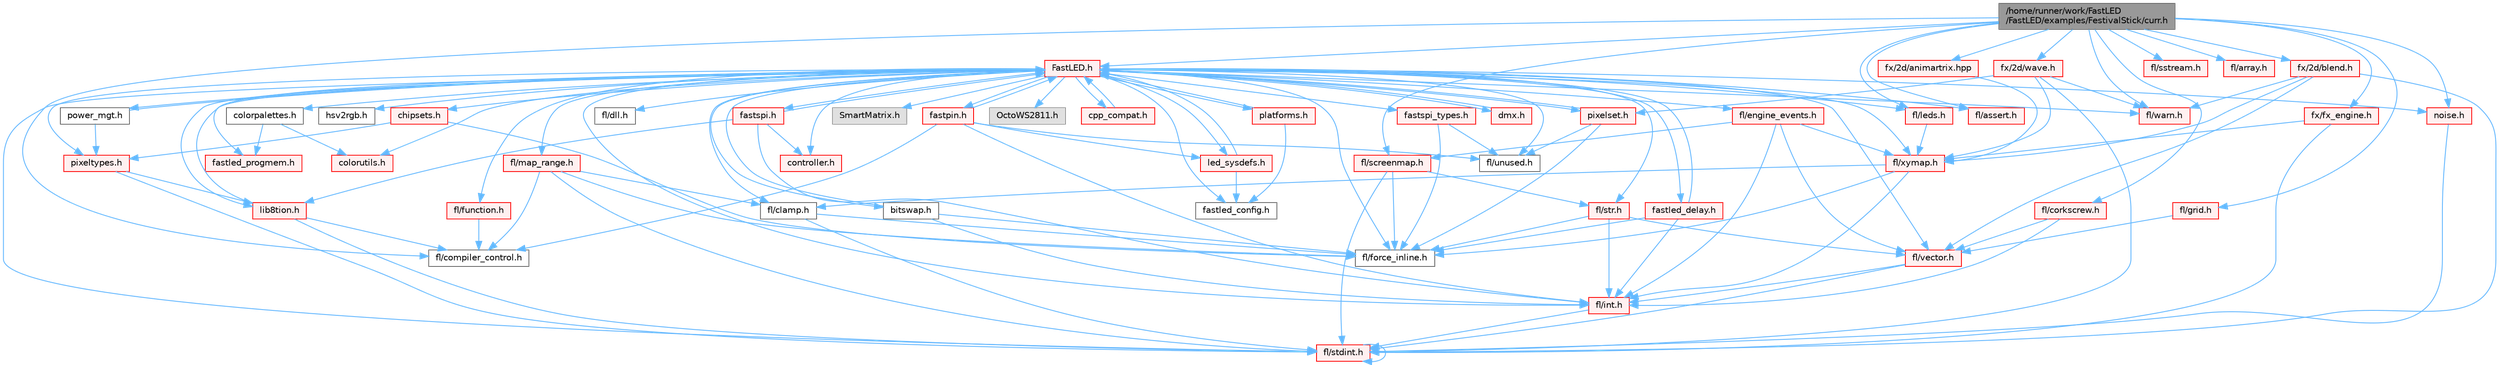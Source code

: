 digraph "/home/runner/work/FastLED/FastLED/examples/FestivalStick/curr.h"
{
 // INTERACTIVE_SVG=YES
 // LATEX_PDF_SIZE
  bgcolor="transparent";
  edge [fontname=Helvetica,fontsize=10,labelfontname=Helvetica,labelfontsize=10];
  node [fontname=Helvetica,fontsize=10,shape=box,height=0.2,width=0.4];
  Node1 [id="Node000001",label="/home/runner/work/FastLED\l/FastLED/examples/FestivalStick/curr.h",height=0.2,width=0.4,color="gray40", fillcolor="grey60", style="filled", fontcolor="black",tooltip=" "];
  Node1 -> Node2 [id="edge1_Node000001_Node000002",color="steelblue1",style="solid",tooltip=" "];
  Node2 [id="Node000002",label="FastLED.h",height=0.2,width=0.4,color="red", fillcolor="#FFF0F0", style="filled",URL="$db/d97/_fast_l_e_d_8h.html",tooltip="central include file for FastLED, defines the CFastLED class/object"];
  Node2 -> Node3 [id="edge2_Node000002_Node000003",color="steelblue1",style="solid",tooltip=" "];
  Node3 [id="Node000003",label="fl/stdint.h",height=0.2,width=0.4,color="red", fillcolor="#FFF0F0", style="filled",URL="$df/dd8/stdint_8h.html",tooltip=" "];
  Node3 -> Node3 [id="edge3_Node000003_Node000003",color="steelblue1",style="solid",tooltip=" "];
  Node2 -> Node5 [id="edge4_Node000002_Node000005",color="steelblue1",style="solid",tooltip=" "];
  Node5 [id="Node000005",label="fl/dll.h",height=0.2,width=0.4,color="grey40", fillcolor="white", style="filled",URL="$d3/d4b/dll_8h.html",tooltip="FastLED dynamic library interface - lightweight header for external callers."];
  Node2 -> Node6 [id="edge5_Node000002_Node000006",color="steelblue1",style="solid",tooltip=" "];
  Node6 [id="Node000006",label="SmartMatrix.h",height=0.2,width=0.4,color="grey60", fillcolor="#E0E0E0", style="filled",tooltip=" "];
  Node2 -> Node7 [id="edge6_Node000002_Node000007",color="steelblue1",style="solid",tooltip=" "];
  Node7 [id="Node000007",label="OctoWS2811.h",height=0.2,width=0.4,color="grey60", fillcolor="#E0E0E0", style="filled",tooltip=" "];
  Node2 -> Node8 [id="edge7_Node000002_Node000008",color="steelblue1",style="solid",tooltip=" "];
  Node8 [id="Node000008",label="fl/force_inline.h",height=0.2,width=0.4,color="grey40", fillcolor="white", style="filled",URL="$d4/d64/force__inline_8h.html",tooltip=" "];
  Node2 -> Node9 [id="edge8_Node000002_Node000009",color="steelblue1",style="solid",tooltip=" "];
  Node9 [id="Node000009",label="cpp_compat.h",height=0.2,width=0.4,color="red", fillcolor="#FFF0F0", style="filled",URL="$d9/d13/cpp__compat_8h.html",tooltip="Compatibility functions based on C++ version."];
  Node9 -> Node2 [id="edge9_Node000009_Node000002",color="steelblue1",style="solid",tooltip=" "];
  Node2 -> Node11 [id="edge10_Node000002_Node000011",color="steelblue1",style="solid",tooltip=" "];
  Node11 [id="Node000011",label="fastled_config.h",height=0.2,width=0.4,color="grey40", fillcolor="white", style="filled",URL="$d5/d11/fastled__config_8h.html",tooltip="Contains definitions that can be used to configure FastLED at compile time."];
  Node2 -> Node12 [id="edge11_Node000002_Node000012",color="steelblue1",style="solid",tooltip=" "];
  Node12 [id="Node000012",label="led_sysdefs.h",height=0.2,width=0.4,color="red", fillcolor="#FFF0F0", style="filled",URL="$d9/d3e/led__sysdefs_8h.html",tooltip="Determines which platform system definitions to include."];
  Node12 -> Node2 [id="edge12_Node000012_Node000002",color="steelblue1",style="solid",tooltip=" "];
  Node12 -> Node11 [id="edge13_Node000012_Node000011",color="steelblue1",style="solid",tooltip=" "];
  Node2 -> Node15 [id="edge14_Node000002_Node000015",color="steelblue1",style="solid",tooltip=" "];
  Node15 [id="Node000015",label="fastled_delay.h",height=0.2,width=0.4,color="red", fillcolor="#FFF0F0", style="filled",URL="$d0/da8/fastled__delay_8h.html",tooltip="Utility functions and classes for managing delay cycles."];
  Node15 -> Node2 [id="edge15_Node000015_Node000002",color="steelblue1",style="solid",tooltip=" "];
  Node15 -> Node8 [id="edge16_Node000015_Node000008",color="steelblue1",style="solid",tooltip=" "];
  Node15 -> Node17 [id="edge17_Node000015_Node000017",color="steelblue1",style="solid",tooltip=" "];
  Node17 [id="Node000017",label="fl/int.h",height=0.2,width=0.4,color="red", fillcolor="#FFF0F0", style="filled",URL="$d3/d7e/int_8h.html",tooltip=" "];
  Node17 -> Node3 [id="edge18_Node000017_Node000003",color="steelblue1",style="solid",tooltip=" "];
  Node2 -> Node19 [id="edge19_Node000002_Node000019",color="steelblue1",style="solid",tooltip=" "];
  Node19 [id="Node000019",label="bitswap.h",height=0.2,width=0.4,color="grey40", fillcolor="white", style="filled",URL="$de/ded/bitswap_8h.html",tooltip="Functions for doing a rotation of bits/bytes used by parallel output."];
  Node19 -> Node2 [id="edge20_Node000019_Node000002",color="steelblue1",style="solid",tooltip=" "];
  Node19 -> Node8 [id="edge21_Node000019_Node000008",color="steelblue1",style="solid",tooltip=" "];
  Node19 -> Node17 [id="edge22_Node000019_Node000017",color="steelblue1",style="solid",tooltip=" "];
  Node2 -> Node20 [id="edge23_Node000002_Node000020",color="steelblue1",style="solid",tooltip=" "];
  Node20 [id="Node000020",label="controller.h",height=0.2,width=0.4,color="red", fillcolor="#FFF0F0", style="filled",URL="$d2/dd9/controller_8h.html",tooltip="deprecated: base definitions used by led controllers for writing out led data"];
  Node2 -> Node119 [id="edge24_Node000002_Node000119",color="steelblue1",style="solid",tooltip=" "];
  Node119 [id="Node000119",label="fastpin.h",height=0.2,width=0.4,color="red", fillcolor="#FFF0F0", style="filled",URL="$db/d65/fastpin_8h.html",tooltip="Class base definitions for defining fast pin access."];
  Node119 -> Node2 [id="edge25_Node000119_Node000002",color="steelblue1",style="solid",tooltip=" "];
  Node119 -> Node26 [id="edge26_Node000119_Node000026",color="steelblue1",style="solid",tooltip=" "];
  Node26 [id="Node000026",label="fl/compiler_control.h",height=0.2,width=0.4,color="grey40", fillcolor="white", style="filled",URL="$d4/d54/compiler__control_8h.html",tooltip=" "];
  Node119 -> Node12 [id="edge27_Node000119_Node000012",color="steelblue1",style="solid",tooltip=" "];
  Node119 -> Node56 [id="edge28_Node000119_Node000056",color="steelblue1",style="solid",tooltip=" "];
  Node56 [id="Node000056",label="fl/unused.h",height=0.2,width=0.4,color="grey40", fillcolor="white", style="filled",URL="$d8/d4b/unused_8h.html",tooltip=" "];
  Node119 -> Node17 [id="edge29_Node000119_Node000017",color="steelblue1",style="solid",tooltip=" "];
  Node2 -> Node120 [id="edge30_Node000002_Node000120",color="steelblue1",style="solid",tooltip=" "];
  Node120 [id="Node000120",label="fastspi_types.h",height=0.2,width=0.4,color="red", fillcolor="#FFF0F0", style="filled",URL="$d2/ddb/fastspi__types_8h.html",tooltip="Data types and constants used by SPI interfaces."];
  Node120 -> Node8 [id="edge31_Node000120_Node000008",color="steelblue1",style="solid",tooltip=" "];
  Node120 -> Node56 [id="edge32_Node000120_Node000056",color="steelblue1",style="solid",tooltip=" "];
  Node2 -> Node121 [id="edge33_Node000002_Node000121",color="steelblue1",style="solid",tooltip=" "];
  Node121 [id="Node000121",label="dmx.h",height=0.2,width=0.4,color="red", fillcolor="#FFF0F0", style="filled",URL="$d3/de1/dmx_8h.html",tooltip="Defines the DMX512-based LED controllers."];
  Node121 -> Node2 [id="edge34_Node000121_Node000002",color="steelblue1",style="solid",tooltip=" "];
  Node2 -> Node124 [id="edge35_Node000002_Node000124",color="steelblue1",style="solid",tooltip=" "];
  Node124 [id="Node000124",label="platforms.h",height=0.2,width=0.4,color="red", fillcolor="#FFF0F0", style="filled",URL="$da/dc9/platforms_8h.html",tooltip="Determines which platforms headers to include."];
  Node124 -> Node2 [id="edge36_Node000124_Node000002",color="steelblue1",style="solid",tooltip=" "];
  Node124 -> Node11 [id="edge37_Node000124_Node000011",color="steelblue1",style="solid",tooltip=" "];
  Node2 -> Node32 [id="edge38_Node000002_Node000032",color="steelblue1",style="solid",tooltip=" "];
  Node32 [id="Node000032",label="fastled_progmem.h",height=0.2,width=0.4,color="red", fillcolor="#FFF0F0", style="filled",URL="$df/dab/fastled__progmem_8h.html",tooltip="Wrapper definitions to allow seamless use of PROGMEM in environments that have it."];
  Node2 -> Node23 [id="edge39_Node000002_Node000023",color="steelblue1",style="solid",tooltip=" "];
  Node23 [id="Node000023",label="lib8tion.h",height=0.2,width=0.4,color="red", fillcolor="#FFF0F0", style="filled",URL="$df/da5/lib8tion_8h.html",tooltip="Fast, efficient 8-bit math functions specifically designed for high-performance LED programming."];
  Node23 -> Node2 [id="edge40_Node000023_Node000002",color="steelblue1",style="solid",tooltip=" "];
  Node23 -> Node26 [id="edge41_Node000023_Node000026",color="steelblue1",style="solid",tooltip=" "];
  Node23 -> Node3 [id="edge42_Node000023_Node000003",color="steelblue1",style="solid",tooltip=" "];
  Node2 -> Node22 [id="edge43_Node000002_Node000022",color="steelblue1",style="solid",tooltip=" "];
  Node22 [id="Node000022",label="pixeltypes.h",height=0.2,width=0.4,color="red", fillcolor="#FFF0F0", style="filled",URL="$d2/dba/pixeltypes_8h.html",tooltip="Includes defintions for RGB and HSV pixels."];
  Node22 -> Node3 [id="edge44_Node000022_Node000003",color="steelblue1",style="solid",tooltip=" "];
  Node22 -> Node23 [id="edge45_Node000022_Node000023",color="steelblue1",style="solid",tooltip=" "];
  Node2 -> Node80 [id="edge46_Node000002_Node000080",color="steelblue1",style="solid",tooltip=" "];
  Node80 [id="Node000080",label="hsv2rgb.h",height=0.2,width=0.4,color="grey40", fillcolor="white", style="filled",URL="$de/d9a/hsv2rgb_8h.html",tooltip="Functions to convert from the HSV colorspace to the RGB colorspace."];
  Node2 -> Node126 [id="edge47_Node000002_Node000126",color="steelblue1",style="solid",tooltip=" "];
  Node126 [id="Node000126",label="colorutils.h",height=0.2,width=0.4,color="red", fillcolor="#FFF0F0", style="filled",URL="$d1/dfb/colorutils_8h.html",tooltip=" "];
  Node2 -> Node131 [id="edge48_Node000002_Node000131",color="steelblue1",style="solid",tooltip=" "];
  Node131 [id="Node000131",label="pixelset.h",height=0.2,width=0.4,color="red", fillcolor="#FFF0F0", style="filled",URL="$d4/d46/pixelset_8h.html",tooltip="Declares classes for managing logical groups of LEDs."];
  Node131 -> Node8 [id="edge49_Node000131_Node000008",color="steelblue1",style="solid",tooltip=" "];
  Node131 -> Node56 [id="edge50_Node000131_Node000056",color="steelblue1",style="solid",tooltip=" "];
  Node131 -> Node2 [id="edge51_Node000131_Node000002",color="steelblue1",style="solid",tooltip=" "];
  Node2 -> Node132 [id="edge52_Node000002_Node000132",color="steelblue1",style="solid",tooltip=" "];
  Node132 [id="Node000132",label="colorpalettes.h",height=0.2,width=0.4,color="grey40", fillcolor="white", style="filled",URL="$dc/dcc/colorpalettes_8h.html",tooltip="Declarations for the predefined color palettes supplied by FastLED."];
  Node132 -> Node126 [id="edge53_Node000132_Node000126",color="steelblue1",style="solid",tooltip=" "];
  Node132 -> Node32 [id="edge54_Node000132_Node000032",color="steelblue1",style="solid",tooltip=" "];
  Node2 -> Node133 [id="edge55_Node000002_Node000133",color="steelblue1",style="solid",tooltip=" "];
  Node133 [id="Node000133",label="noise.h",height=0.2,width=0.4,color="red", fillcolor="#FFF0F0", style="filled",URL="$d1/d31/noise_8h.html",tooltip="Functions to generate and fill arrays with noise."];
  Node133 -> Node3 [id="edge56_Node000133_Node000003",color="steelblue1",style="solid",tooltip=" "];
  Node2 -> Node134 [id="edge57_Node000002_Node000134",color="steelblue1",style="solid",tooltip=" "];
  Node134 [id="Node000134",label="power_mgt.h",height=0.2,width=0.4,color="grey40", fillcolor="white", style="filled",URL="$dc/d5b/power__mgt_8h.html",tooltip="Functions to limit the power used by FastLED."];
  Node134 -> Node2 [id="edge58_Node000134_Node000002",color="steelblue1",style="solid",tooltip=" "];
  Node134 -> Node22 [id="edge59_Node000134_Node000022",color="steelblue1",style="solid",tooltip=" "];
  Node2 -> Node135 [id="edge60_Node000002_Node000135",color="steelblue1",style="solid",tooltip=" "];
  Node135 [id="Node000135",label="fastspi.h",height=0.2,width=0.4,color="red", fillcolor="#FFF0F0", style="filled",URL="$d6/ddc/fastspi_8h.html",tooltip="Serial peripheral interface (SPI) definitions per platform."];
  Node135 -> Node2 [id="edge61_Node000135_Node000002",color="steelblue1",style="solid",tooltip=" "];
  Node135 -> Node20 [id="edge62_Node000135_Node000020",color="steelblue1",style="solid",tooltip=" "];
  Node135 -> Node23 [id="edge63_Node000135_Node000023",color="steelblue1",style="solid",tooltip=" "];
  Node135 -> Node17 [id="edge64_Node000135_Node000017",color="steelblue1",style="solid",tooltip=" "];
  Node2 -> Node137 [id="edge65_Node000002_Node000137",color="steelblue1",style="solid",tooltip=" "];
  Node137 [id="Node000137",label="chipsets.h",height=0.2,width=0.4,color="red", fillcolor="#FFF0F0", style="filled",URL="$db/d66/chipsets_8h.html",tooltip="Contains the bulk of the definitions for the various LED chipsets supported."];
  Node137 -> Node22 [id="edge66_Node000137_Node000022",color="steelblue1",style="solid",tooltip=" "];
  Node137 -> Node8 [id="edge67_Node000137_Node000008",color="steelblue1",style="solid",tooltip=" "];
  Node2 -> Node95 [id="edge68_Node000002_Node000095",color="steelblue1",style="solid",tooltip=" "];
  Node95 [id="Node000095",label="fl/engine_events.h",height=0.2,width=0.4,color="red", fillcolor="#FFF0F0", style="filled",URL="$db/dc0/engine__events_8h.html",tooltip=" "];
  Node95 -> Node96 [id="edge69_Node000095_Node000096",color="steelblue1",style="solid",tooltip=" "];
  Node96 [id="Node000096",label="fl/screenmap.h",height=0.2,width=0.4,color="red", fillcolor="#FFF0F0", style="filled",URL="$d7/d97/screenmap_8h.html",tooltip=" "];
  Node96 -> Node3 [id="edge70_Node000096_Node000003",color="steelblue1",style="solid",tooltip=" "];
  Node96 -> Node8 [id="edge71_Node000096_Node000008",color="steelblue1",style="solid",tooltip=" "];
  Node96 -> Node34 [id="edge72_Node000096_Node000034",color="steelblue1",style="solid",tooltip=" "];
  Node34 [id="Node000034",label="fl/str.h",height=0.2,width=0.4,color="red", fillcolor="#FFF0F0", style="filled",URL="$d1/d93/str_8h.html",tooltip=" "];
  Node34 -> Node17 [id="edge73_Node000034_Node000017",color="steelblue1",style="solid",tooltip=" "];
  Node34 -> Node69 [id="edge74_Node000034_Node000069",color="steelblue1",style="solid",tooltip=" "];
  Node69 [id="Node000069",label="fl/vector.h",height=0.2,width=0.4,color="red", fillcolor="#FFF0F0", style="filled",URL="$d6/d68/vector_8h.html",tooltip=" "];
  Node69 -> Node3 [id="edge75_Node000069_Node000003",color="steelblue1",style="solid",tooltip=" "];
  Node69 -> Node17 [id="edge76_Node000069_Node000017",color="steelblue1",style="solid",tooltip=" "];
  Node34 -> Node8 [id="edge77_Node000034_Node000008",color="steelblue1",style="solid",tooltip=" "];
  Node95 -> Node69 [id="edge78_Node000095_Node000069",color="steelblue1",style="solid",tooltip=" "];
  Node95 -> Node116 [id="edge79_Node000095_Node000116",color="steelblue1",style="solid",tooltip=" "];
  Node116 [id="Node000116",label="fl/xymap.h",height=0.2,width=0.4,color="red", fillcolor="#FFF0F0", style="filled",URL="$da/d61/xymap_8h.html",tooltip=" "];
  Node116 -> Node17 [id="edge80_Node000116_Node000017",color="steelblue1",style="solid",tooltip=" "];
  Node116 -> Node8 [id="edge81_Node000116_Node000008",color="steelblue1",style="solid",tooltip=" "];
  Node116 -> Node38 [id="edge82_Node000116_Node000038",color="steelblue1",style="solid",tooltip=" "];
  Node38 [id="Node000038",label="fl/clamp.h",height=0.2,width=0.4,color="grey40", fillcolor="white", style="filled",URL="$d6/dd3/clamp_8h.html",tooltip=" "];
  Node38 -> Node3 [id="edge83_Node000038_Node000003",color="steelblue1",style="solid",tooltip=" "];
  Node38 -> Node8 [id="edge84_Node000038_Node000008",color="steelblue1",style="solid",tooltip=" "];
  Node95 -> Node17 [id="edge85_Node000095_Node000017",color="steelblue1",style="solid",tooltip=" "];
  Node2 -> Node139 [id="edge86_Node000002_Node000139",color="steelblue1",style="solid",tooltip=" "];
  Node139 [id="Node000139",label="fl/leds.h",height=0.2,width=0.4,color="red", fillcolor="#FFF0F0", style="filled",URL="$da/d78/leds_8h.html",tooltip=" "];
  Node139 -> Node116 [id="edge87_Node000139_Node000116",color="steelblue1",style="solid",tooltip=" "];
  Node2 -> Node17 [id="edge88_Node000002_Node000017",color="steelblue1",style="solid",tooltip=" "];
  Node2 -> Node34 [id="edge89_Node000002_Node000034",color="steelblue1",style="solid",tooltip=" "];
  Node2 -> Node116 [id="edge90_Node000002_Node000116",color="steelblue1",style="solid",tooltip=" "];
  Node2 -> Node38 [id="edge91_Node000002_Node000038",color="steelblue1",style="solid",tooltip=" "];
  Node2 -> Node39 [id="edge92_Node000002_Node000039",color="steelblue1",style="solid",tooltip=" "];
  Node39 [id="Node000039",label="fl/map_range.h",height=0.2,width=0.4,color="red", fillcolor="#FFF0F0", style="filled",URL="$d1/d47/map__range_8h.html",tooltip=" "];
  Node39 -> Node3 [id="edge93_Node000039_Node000003",color="steelblue1",style="solid",tooltip=" "];
  Node39 -> Node38 [id="edge94_Node000039_Node000038",color="steelblue1",style="solid",tooltip=" "];
  Node39 -> Node8 [id="edge95_Node000039_Node000008",color="steelblue1",style="solid",tooltip=" "];
  Node39 -> Node26 [id="edge96_Node000039_Node000026",color="steelblue1",style="solid",tooltip=" "];
  Node2 -> Node109 [id="edge97_Node000002_Node000109",color="steelblue1",style="solid",tooltip=" "];
  Node109 [id="Node000109",label="fl/warn.h",height=0.2,width=0.4,color="red", fillcolor="#FFF0F0", style="filled",URL="$de/d77/warn_8h.html",tooltip=" "];
  Node2 -> Node99 [id="edge98_Node000002_Node000099",color="steelblue1",style="solid",tooltip=" "];
  Node99 [id="Node000099",label="fl/assert.h",height=0.2,width=0.4,color="red", fillcolor="#FFF0F0", style="filled",URL="$dc/da7/assert_8h.html",tooltip=" "];
  Node2 -> Node56 [id="edge99_Node000002_Node000056",color="steelblue1",style="solid",tooltip=" "];
  Node2 -> Node69 [id="edge100_Node000002_Node000069",color="steelblue1",style="solid",tooltip=" "];
  Node2 -> Node114 [id="edge101_Node000002_Node000114",color="steelblue1",style="solid",tooltip=" "];
  Node114 [id="Node000114",label="fl/function.h",height=0.2,width=0.4,color="red", fillcolor="#FFF0F0", style="filled",URL="$dd/d67/function_8h.html",tooltip=" "];
  Node114 -> Node26 [id="edge102_Node000114_Node000026",color="steelblue1",style="solid",tooltip=" "];
  Node1 -> Node26 [id="edge103_Node000001_Node000026",color="steelblue1",style="solid",tooltip=" "];
  Node1 -> Node99 [id="edge104_Node000001_Node000099",color="steelblue1",style="solid",tooltip=" "];
  Node1 -> Node149 [id="edge105_Node000001_Node000149",color="steelblue1",style="solid",tooltip=" "];
  Node149 [id="Node000149",label="fl/corkscrew.h",height=0.2,width=0.4,color="red", fillcolor="#FFF0F0", style="filled",URL="$d1/dd4/src_2fl_2corkscrew_8h.html",tooltip="Corkscrew LED strip projection and rendering."];
  Node149 -> Node69 [id="edge106_Node000149_Node000069",color="steelblue1",style="solid",tooltip=" "];
  Node149 -> Node17 [id="edge107_Node000149_Node000017",color="steelblue1",style="solid",tooltip=" "];
  Node1 -> Node151 [id="edge108_Node000001_Node000151",color="steelblue1",style="solid",tooltip=" "];
  Node151 [id="Node000151",label="fl/grid.h",height=0.2,width=0.4,color="red", fillcolor="#FFF0F0", style="filled",URL="$da/d15/grid_8h.html",tooltip=" "];
  Node151 -> Node69 [id="edge109_Node000151_Node000069",color="steelblue1",style="solid",tooltip=" "];
  Node1 -> Node139 [id="edge110_Node000001_Node000139",color="steelblue1",style="solid",tooltip=" "];
  Node1 -> Node96 [id="edge111_Node000001_Node000096",color="steelblue1",style="solid",tooltip=" "];
  Node1 -> Node152 [id="edge112_Node000001_Node000152",color="steelblue1",style="solid",tooltip=" "];
  Node152 [id="Node000152",label="fl/sstream.h",height=0.2,width=0.4,color="red", fillcolor="#FFF0F0", style="filled",URL="$da/da4/sstream_8h.html",tooltip=" "];
  Node1 -> Node109 [id="edge113_Node000001_Node000109",color="steelblue1",style="solid",tooltip=" "];
  Node1 -> Node133 [id="edge114_Node000001_Node000133",color="steelblue1",style="solid",tooltip=" "];
  Node1 -> Node153 [id="edge115_Node000001_Node000153",color="steelblue1",style="solid",tooltip=" "];
  Node153 [id="Node000153",label="fl/array.h",height=0.2,width=0.4,color="red", fillcolor="#FFF0F0", style="filled",URL="$db/d63/array_8h.html",tooltip=" "];
  Node1 -> Node154 [id="edge116_Node000001_Node000154",color="steelblue1",style="solid",tooltip=" "];
  Node154 [id="Node000154",label="fx/2d/wave.h",height=0.2,width=0.4,color="red", fillcolor="#FFF0F0", style="filled",URL="$de/de9/src_2fx_22d_2wave_8h.html",tooltip=" "];
  Node154 -> Node3 [id="edge117_Node000154_Node000003",color="steelblue1",style="solid",tooltip=" "];
  Node154 -> Node109 [id="edge118_Node000154_Node000109",color="steelblue1",style="solid",tooltip=" "];
  Node154 -> Node116 [id="edge119_Node000154_Node000116",color="steelblue1",style="solid",tooltip=" "];
  Node154 -> Node131 [id="edge120_Node000154_Node000131",color="steelblue1",style="solid",tooltip=" "];
  Node1 -> Node163 [id="edge121_Node000001_Node000163",color="steelblue1",style="solid",tooltip=" "];
  Node163 [id="Node000163",label="fx/2d/blend.h",height=0.2,width=0.4,color="red", fillcolor="#FFF0F0", style="filled",URL="$d8/d4e/blend_8h.html",tooltip=" "];
  Node163 -> Node3 [id="edge122_Node000163_Node000003",color="steelblue1",style="solid",tooltip=" "];
  Node163 -> Node69 [id="edge123_Node000163_Node000069",color="steelblue1",style="solid",tooltip=" "];
  Node163 -> Node109 [id="edge124_Node000163_Node000109",color="steelblue1",style="solid",tooltip=" "];
  Node163 -> Node116 [id="edge125_Node000163_Node000116",color="steelblue1",style="solid",tooltip=" "];
  Node1 -> Node166 [id="edge126_Node000001_Node000166",color="steelblue1",style="solid",tooltip=" "];
  Node166 [id="Node000166",label="fx/fx_engine.h",height=0.2,width=0.4,color="red", fillcolor="#FFF0F0", style="filled",URL="$d9/d3c/fx__engine_8h.html",tooltip=" "];
  Node166 -> Node116 [id="edge127_Node000166_Node000116",color="steelblue1",style="solid",tooltip=" "];
  Node166 -> Node3 [id="edge128_Node000166_Node000003",color="steelblue1",style="solid",tooltip=" "];
  Node1 -> Node172 [id="edge129_Node000001_Node000172",color="steelblue1",style="solid",tooltip=" "];
  Node172 [id="Node000172",label="fx/2d/animartrix.hpp",height=0.2,width=0.4,color="red", fillcolor="#FFF0F0", style="filled",URL="$d3/dc3/animartrix_8hpp.html",tooltip=" "];
  Node172 -> Node116 [id="edge130_Node000172_Node000116",color="steelblue1",style="solid",tooltip=" "];
}
